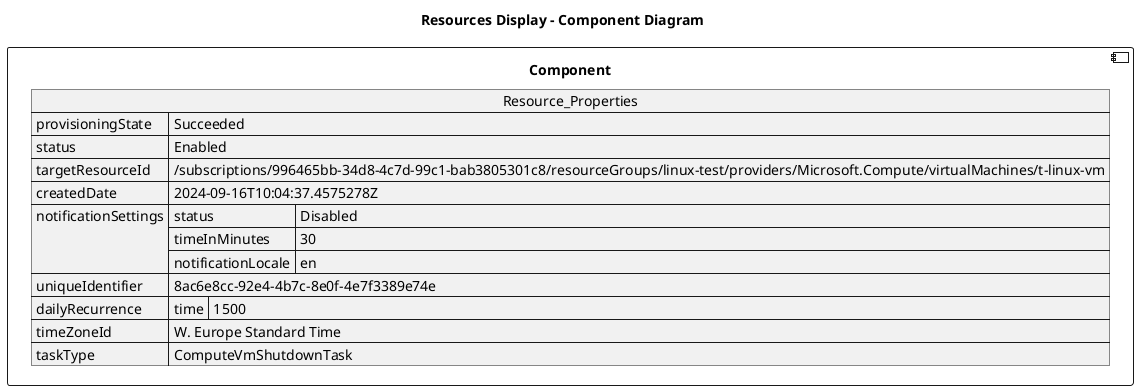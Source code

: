 @startuml

title Resources Display - Component Diagram

component Component {

json  Resource_Properties {
  "provisioningState": "Succeeded",
  "status": "Enabled",
  "targetResourceId": "/subscriptions/996465bb-34d8-4c7d-99c1-bab3805301c8/resourceGroups/linux-test/providers/Microsoft.Compute/virtualMachines/t-linux-vm",
  "createdDate": "2024-09-16T10:04:37.4575278Z",
  "notificationSettings": {
    "status": "Disabled",
    "timeInMinutes": 30,
    "notificationLocale": "en"
  },
  "uniqueIdentifier": "8ac6e8cc-92e4-4b7c-8e0f-4e7f3389e74e",
  "dailyRecurrence": {
    "time": "1500"
  },
  "timeZoneId": "W. Europe Standard Time",
  "taskType": "ComputeVmShutdownTask"
}
}
@enduml
